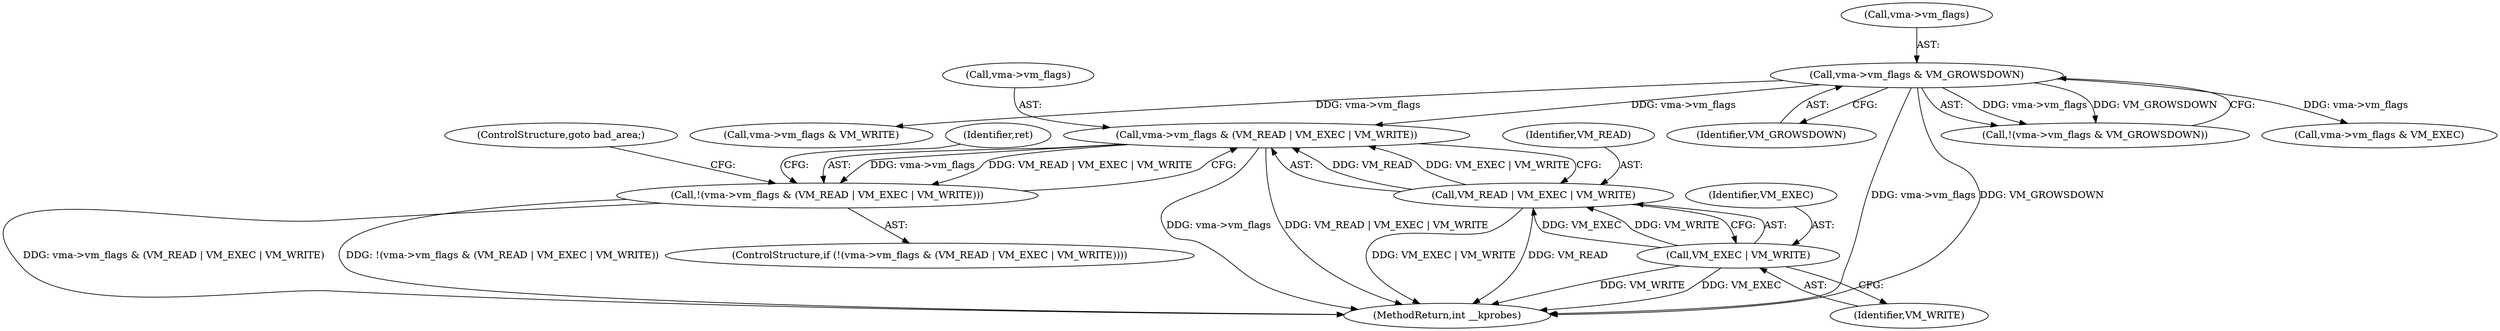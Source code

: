 digraph "0_linux_a8b0ca17b80e92faab46ee7179ba9e99ccb61233_20@pointer" {
"1000388" [label="(Call,vma->vm_flags & (VM_READ | VM_EXEC | VM_WRITE))"];
"1000264" [label="(Call,vma->vm_flags & VM_GROWSDOWN)"];
"1000392" [label="(Call,VM_READ | VM_EXEC | VM_WRITE)"];
"1000394" [label="(Call,VM_EXEC | VM_WRITE)"];
"1000387" [label="(Call,!(vma->vm_flags & (VM_READ | VM_EXEC | VM_WRITE)))"];
"1000396" [label="(Identifier,VM_WRITE)"];
"1000393" [label="(Identifier,VM_READ)"];
"1000392" [label="(Call,VM_READ | VM_EXEC | VM_WRITE)"];
"1000395" [label="(Identifier,VM_EXEC)"];
"1000394" [label="(Call,VM_EXEC | VM_WRITE)"];
"1000557" [label="(MethodReturn,int __kprobes)"];
"1000264" [label="(Call,vma->vm_flags & VM_GROWSDOWN)"];
"1000388" [label="(Call,vma->vm_flags & (VM_READ | VM_EXEC | VM_WRITE))"];
"1000373" [label="(Call,vma->vm_flags & VM_WRITE)"];
"1000389" [label="(Call,vma->vm_flags)"];
"1000268" [label="(Identifier,VM_GROWSDOWN)"];
"1000397" [label="(ControlStructure,goto bad_area;)"];
"1000263" [label="(Call,!(vma->vm_flags & VM_GROWSDOWN))"];
"1000387" [label="(Call,!(vma->vm_flags & (VM_READ | VM_EXEC | VM_WRITE)))"];
"1000265" [label="(Call,vma->vm_flags)"];
"1000399" [label="(Identifier,ret)"];
"1000386" [label="(ControlStructure,if (!(vma->vm_flags & (VM_READ | VM_EXEC | VM_WRITE))))"];
"1000350" [label="(Call,vma->vm_flags & VM_EXEC)"];
"1000388" -> "1000387"  [label="AST: "];
"1000388" -> "1000392"  [label="CFG: "];
"1000389" -> "1000388"  [label="AST: "];
"1000392" -> "1000388"  [label="AST: "];
"1000387" -> "1000388"  [label="CFG: "];
"1000388" -> "1000557"  [label="DDG: vma->vm_flags"];
"1000388" -> "1000557"  [label="DDG: VM_READ | VM_EXEC | VM_WRITE"];
"1000388" -> "1000387"  [label="DDG: vma->vm_flags"];
"1000388" -> "1000387"  [label="DDG: VM_READ | VM_EXEC | VM_WRITE"];
"1000264" -> "1000388"  [label="DDG: vma->vm_flags"];
"1000392" -> "1000388"  [label="DDG: VM_READ"];
"1000392" -> "1000388"  [label="DDG: VM_EXEC | VM_WRITE"];
"1000264" -> "1000263"  [label="AST: "];
"1000264" -> "1000268"  [label="CFG: "];
"1000265" -> "1000264"  [label="AST: "];
"1000268" -> "1000264"  [label="AST: "];
"1000263" -> "1000264"  [label="CFG: "];
"1000264" -> "1000557"  [label="DDG: vma->vm_flags"];
"1000264" -> "1000557"  [label="DDG: VM_GROWSDOWN"];
"1000264" -> "1000263"  [label="DDG: vma->vm_flags"];
"1000264" -> "1000263"  [label="DDG: VM_GROWSDOWN"];
"1000264" -> "1000350"  [label="DDG: vma->vm_flags"];
"1000264" -> "1000373"  [label="DDG: vma->vm_flags"];
"1000392" -> "1000394"  [label="CFG: "];
"1000393" -> "1000392"  [label="AST: "];
"1000394" -> "1000392"  [label="AST: "];
"1000392" -> "1000557"  [label="DDG: VM_EXEC | VM_WRITE"];
"1000392" -> "1000557"  [label="DDG: VM_READ"];
"1000394" -> "1000392"  [label="DDG: VM_EXEC"];
"1000394" -> "1000392"  [label="DDG: VM_WRITE"];
"1000394" -> "1000396"  [label="CFG: "];
"1000395" -> "1000394"  [label="AST: "];
"1000396" -> "1000394"  [label="AST: "];
"1000394" -> "1000557"  [label="DDG: VM_WRITE"];
"1000394" -> "1000557"  [label="DDG: VM_EXEC"];
"1000387" -> "1000386"  [label="AST: "];
"1000397" -> "1000387"  [label="CFG: "];
"1000399" -> "1000387"  [label="CFG: "];
"1000387" -> "1000557"  [label="DDG: vma->vm_flags & (VM_READ | VM_EXEC | VM_WRITE)"];
"1000387" -> "1000557"  [label="DDG: !(vma->vm_flags & (VM_READ | VM_EXEC | VM_WRITE))"];
}

